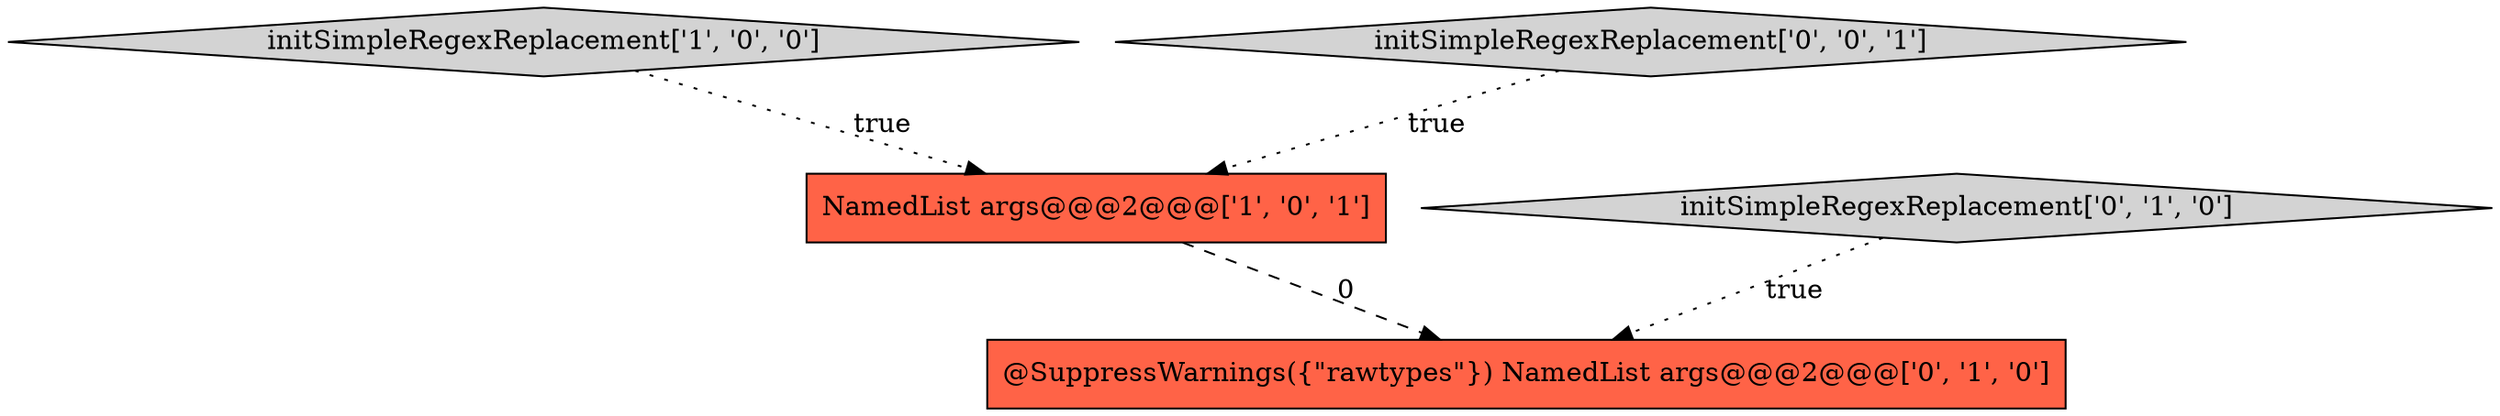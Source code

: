 digraph {
0 [style = filled, label = "initSimpleRegexReplacement['1', '0', '0']", fillcolor = lightgray, shape = diamond image = "AAA0AAABBB1BBB"];
1 [style = filled, label = "NamedList args@@@2@@@['1', '0', '1']", fillcolor = tomato, shape = box image = "AAA0AAABBB1BBB"];
3 [style = filled, label = "@SuppressWarnings({\"rawtypes\"}) NamedList args@@@2@@@['0', '1', '0']", fillcolor = tomato, shape = box image = "AAA1AAABBB2BBB"];
2 [style = filled, label = "initSimpleRegexReplacement['0', '1', '0']", fillcolor = lightgray, shape = diamond image = "AAA0AAABBB2BBB"];
4 [style = filled, label = "initSimpleRegexReplacement['0', '0', '1']", fillcolor = lightgray, shape = diamond image = "AAA0AAABBB3BBB"];
2->3 [style = dotted, label="true"];
4->1 [style = dotted, label="true"];
1->3 [style = dashed, label="0"];
0->1 [style = dotted, label="true"];
}

